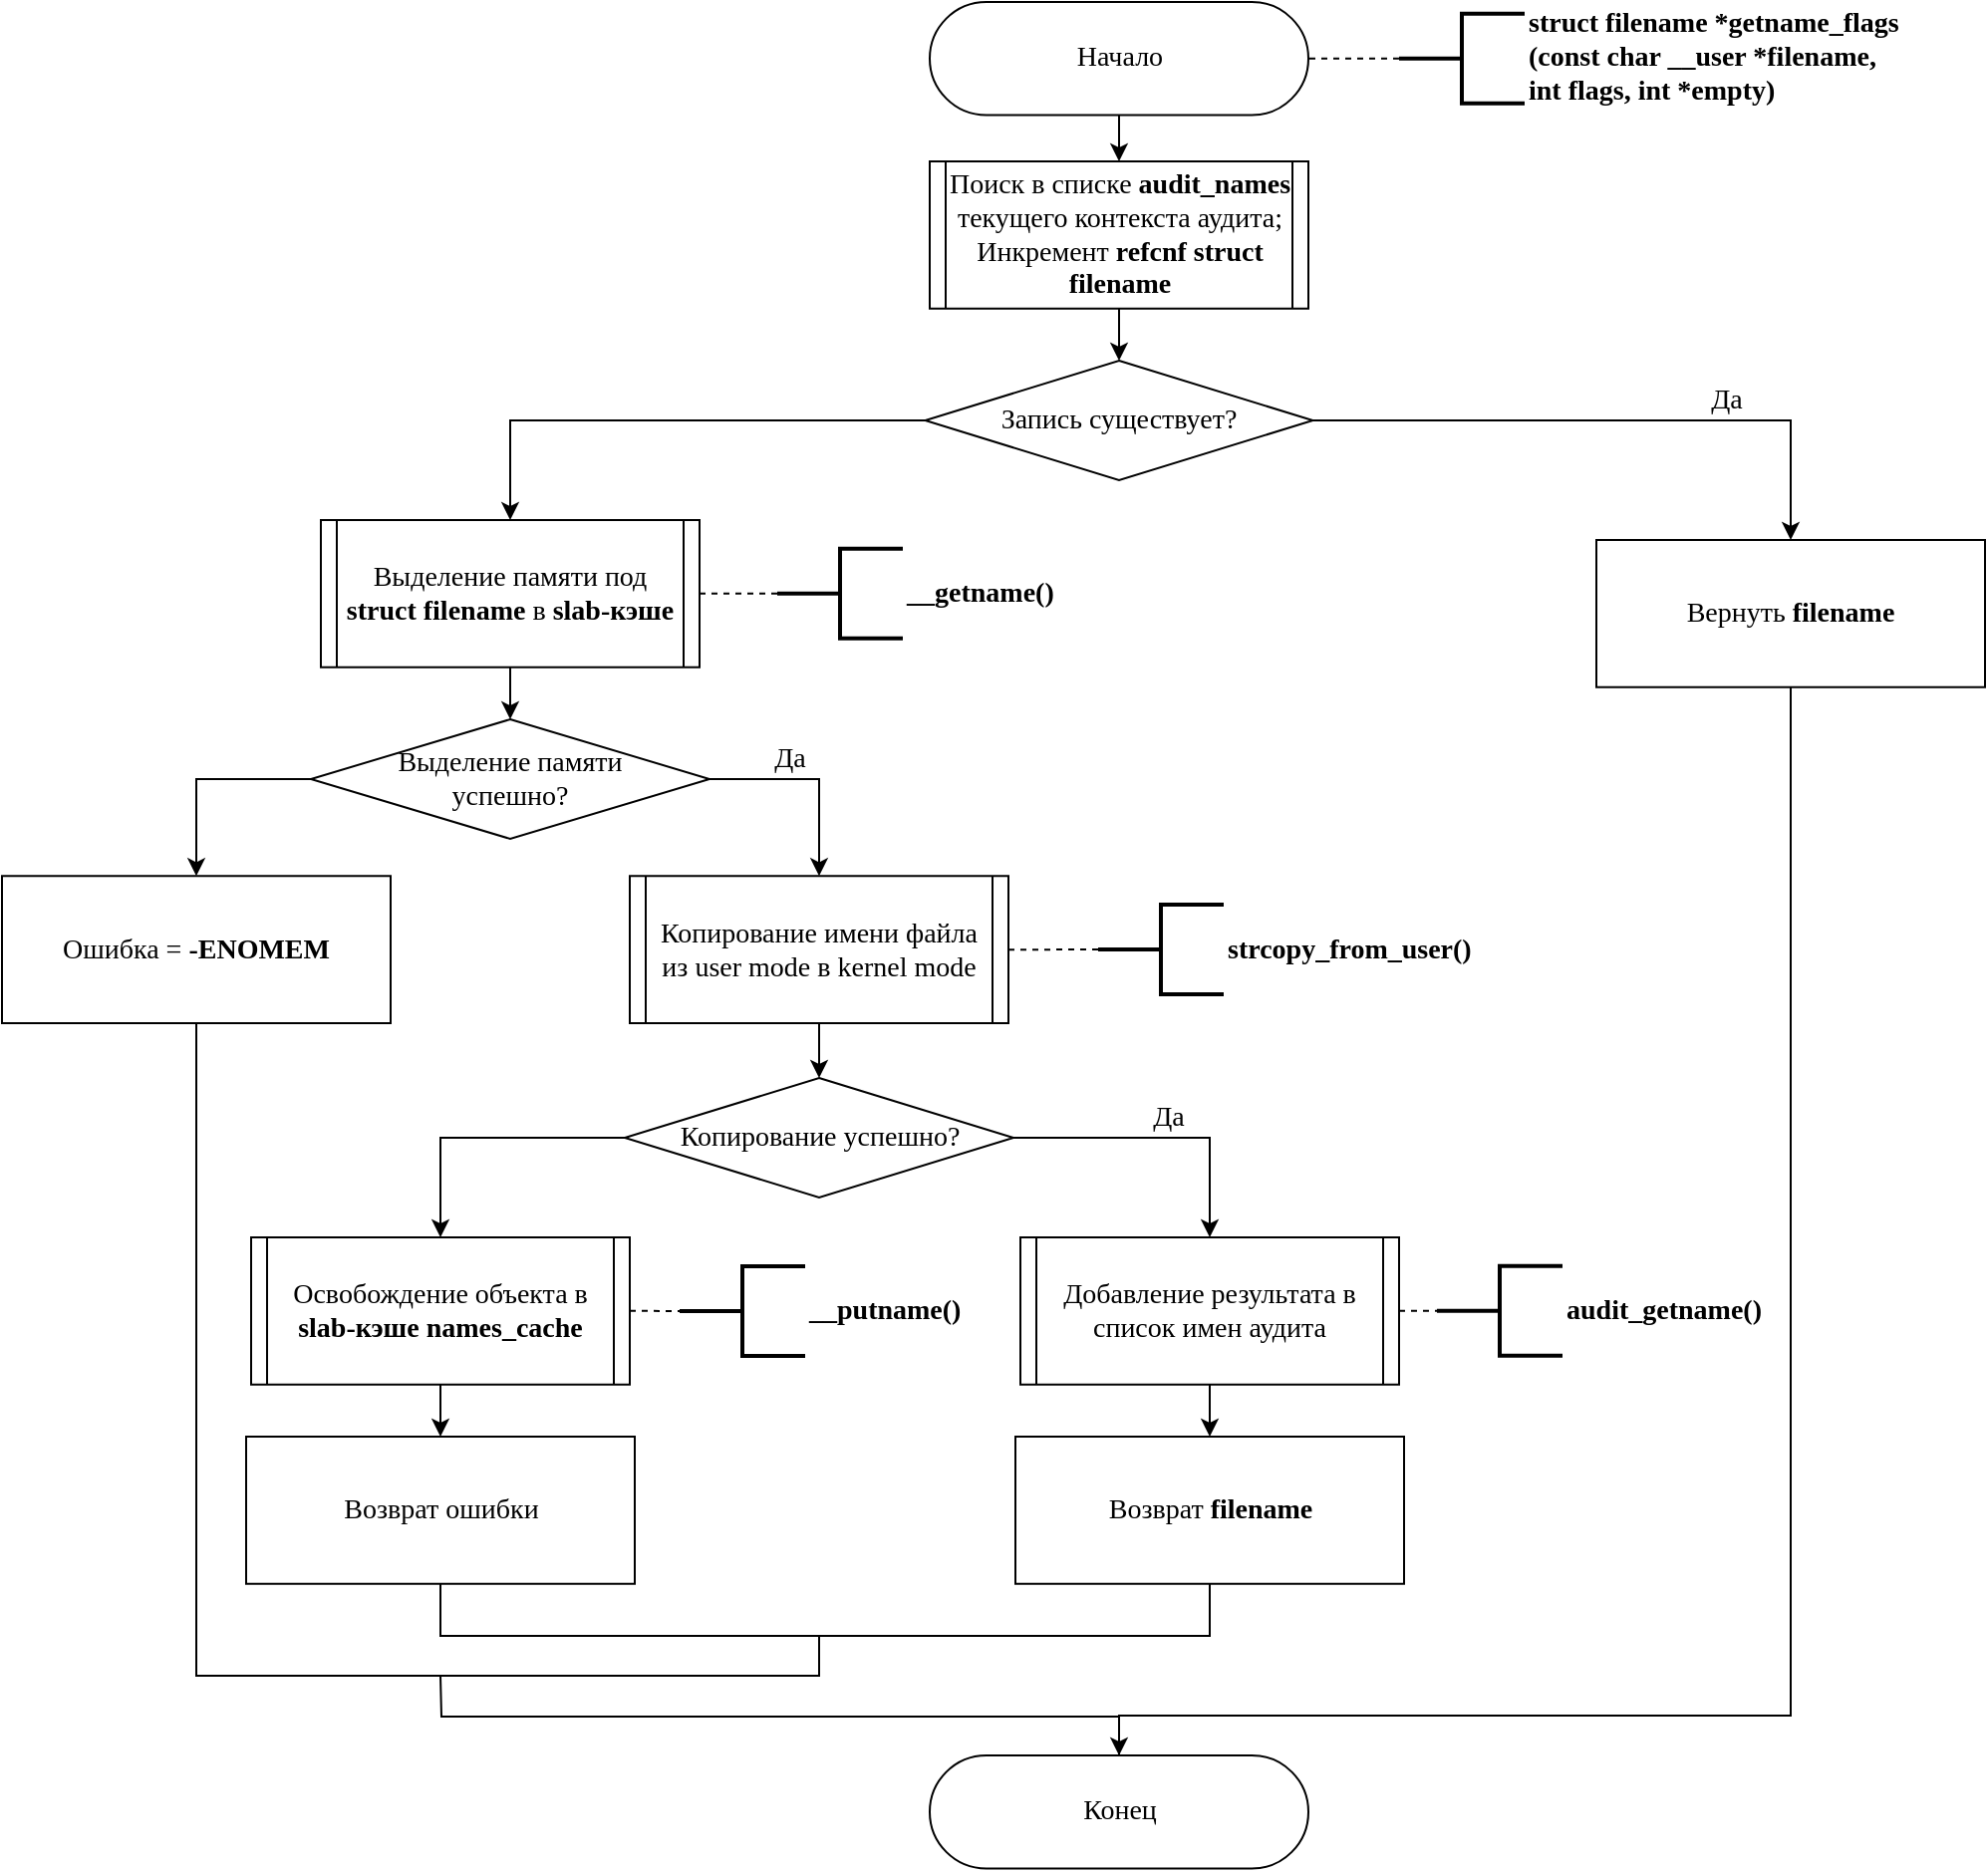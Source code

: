 <mxfile version="18.0.4" type="device"><diagram id="VG-_iBqUfgLZQ8Hg3eT5" name="getname_flags"><mxGraphModel dx="966" dy="589" grid="1" gridSize="10" guides="1" tooltips="1" connect="1" arrows="1" fold="1" page="1" pageScale="1" pageWidth="1100" pageHeight="1000" math="0" shadow="0"><root><mxCell id="ZIw1aEvpNkTJkpe5h712-0"/><mxCell id="ZIw1aEvpNkTJkpe5h712-1" parent="ZIw1aEvpNkTJkpe5h712-0"/><mxCell id="G6E11OSDdEdIpul_Q_sx-7" style="edgeStyle=orthogonalEdgeStyle;rounded=0;orthogonalLoop=1;jettySize=auto;html=1;exitX=0;exitY=0.5;exitDx=0;exitDy=0;exitPerimeter=0;entryX=1;entryY=0.5;entryDx=0;entryDy=0;fontSize=14;endArrow=none;endFill=0;dashed=1;fontFamily=Times New Roman;" parent="ZIw1aEvpNkTJkpe5h712-1" source="G6E11OSDdEdIpul_Q_sx-8" target="8U8YQxH4_gm-y8lawCPQ-0" edge="1"><mxGeometry relative="1" as="geometry"><mxPoint x="726" y="79" as="targetPoint"/></mxGeometry></mxCell><mxCell id="G6E11OSDdEdIpul_Q_sx-8" value="&lt;div style=&quot;font-size: 14px&quot;&gt;&lt;b&gt;struct filename *getname_flags&lt;br style=&quot;font-size: 14px&quot;&gt;(const char __user *filename,&lt;br style=&quot;font-size: 14px&quot;&gt;int flags, int *empty)&lt;/b&gt;&lt;/div&gt;" style="strokeWidth=2;html=1;shape=mxgraph.flowchart.annotation_2;align=left;labelPosition=right;pointerEvents=1;fontSize=14;fontFamily=Times New Roman;" parent="ZIw1aEvpNkTJkpe5h712-1" vertex="1"><mxGeometry x="754" y="37.88" width="63" height="45" as="geometry"/></mxCell><mxCell id="8U8YQxH4_gm-y8lawCPQ-34" style="edgeStyle=orthogonalEdgeStyle;rounded=0;jumpStyle=none;html=1;exitX=0;exitY=0.5;exitDx=0;exitDy=0;entryX=0.5;entryY=0;entryDx=0;entryDy=0;fontFamily=Times New Roman;fontSize=14;fontColor=default;startArrow=none;startFill=0;endArrow=classic;endFill=1;" parent="ZIw1aEvpNkTJkpe5h712-1" source="G6E11OSDdEdIpul_Q_sx-10" target="8U8YQxH4_gm-y8lawCPQ-2" edge="1"><mxGeometry relative="1" as="geometry"/></mxCell><mxCell id="8U8YQxH4_gm-y8lawCPQ-37" style="edgeStyle=orthogonalEdgeStyle;rounded=0;jumpStyle=none;html=1;exitX=1;exitY=0.5;exitDx=0;exitDy=0;fontFamily=Times New Roman;fontSize=14;fontColor=default;startArrow=none;startFill=0;endArrow=classic;endFill=1;" parent="ZIw1aEvpNkTJkpe5h712-1" source="G6E11OSDdEdIpul_Q_sx-10" target="8U8YQxH4_gm-y8lawCPQ-12" edge="1"><mxGeometry relative="1" as="geometry"/></mxCell><mxCell id="G6E11OSDdEdIpul_Q_sx-10" value="Запись существует?" style="rhombus;whiteSpace=wrap;html=1;fontSize=14;fontFamily=Times New Roman;" parent="ZIw1aEvpNkTJkpe5h712-1" vertex="1"><mxGeometry x="516.25" y="212" width="194.5" height="60" as="geometry"/></mxCell><mxCell id="8U8YQxH4_gm-y8lawCPQ-19" style="edgeStyle=orthogonalEdgeStyle;rounded=0;jumpStyle=none;html=1;exitX=1;exitY=0.5;exitDx=0;exitDy=0;entryX=0.5;entryY=0;entryDx=0;entryDy=0;fontFamily=Times New Roman;fontSize=14;fontColor=default;startArrow=none;startFill=0;endArrow=classic;endFill=1;" parent="ZIw1aEvpNkTJkpe5h712-1" source="G6E11OSDdEdIpul_Q_sx-12" target="8U8YQxH4_gm-y8lawCPQ-4" edge="1"><mxGeometry relative="1" as="geometry"/></mxCell><mxCell id="8U8YQxH4_gm-y8lawCPQ-33" style="edgeStyle=orthogonalEdgeStyle;rounded=0;jumpStyle=none;html=1;exitX=0;exitY=0.5;exitDx=0;exitDy=0;entryX=0.5;entryY=0;entryDx=0;entryDy=0;fontFamily=Times New Roman;fontSize=14;fontColor=default;startArrow=none;startFill=0;endArrow=classic;endFill=1;" parent="ZIw1aEvpNkTJkpe5h712-1" source="G6E11OSDdEdIpul_Q_sx-12" target="8U8YQxH4_gm-y8lawCPQ-9" edge="1"><mxGeometry relative="1" as="geometry"/></mxCell><mxCell id="G6E11OSDdEdIpul_Q_sx-12" value="Выделение памяти &lt;br style=&quot;font-size: 14px;&quot;&gt;успешно?" style="rhombus;whiteSpace=wrap;html=1;fontSize=14;fontFamily=Times New Roman;" parent="ZIw1aEvpNkTJkpe5h712-1" vertex="1"><mxGeometry x="208" y="392" width="200" height="60" as="geometry"/></mxCell><mxCell id="8U8YQxH4_gm-y8lawCPQ-22" style="edgeStyle=orthogonalEdgeStyle;rounded=0;jumpStyle=none;html=1;exitX=0;exitY=0.5;exitDx=0;exitDy=0;entryX=0.5;entryY=0;entryDx=0;entryDy=0;fontFamily=Times New Roman;fontSize=14;fontColor=default;startArrow=none;startFill=0;endArrow=classic;endFill=1;" parent="ZIw1aEvpNkTJkpe5h712-1" source="G6E11OSDdEdIpul_Q_sx-15" target="8U8YQxH4_gm-y8lawCPQ-5" edge="1"><mxGeometry relative="1" as="geometry"/></mxCell><mxCell id="8U8YQxH4_gm-y8lawCPQ-28" style="edgeStyle=orthogonalEdgeStyle;rounded=0;jumpStyle=none;html=1;exitX=1;exitY=0.5;exitDx=0;exitDy=0;entryX=0.5;entryY=0;entryDx=0;entryDy=0;fontFamily=Times New Roman;fontSize=14;fontColor=default;startArrow=none;startFill=0;endArrow=classic;endFill=1;" parent="ZIw1aEvpNkTJkpe5h712-1" source="G6E11OSDdEdIpul_Q_sx-15" target="8U8YQxH4_gm-y8lawCPQ-6" edge="1"><mxGeometry relative="1" as="geometry"/></mxCell><mxCell id="G6E11OSDdEdIpul_Q_sx-15" value="Копирование успешно?" style="rhombus;whiteSpace=wrap;html=1;fontSize=14;fontFamily=Times New Roman;" parent="ZIw1aEvpNkTJkpe5h712-1" vertex="1"><mxGeometry x="365.5" y="572" width="195" height="60" as="geometry"/></mxCell><mxCell id="8U7eiWKRMk1Cic8BoR65-0" value="Да" style="text;html=1;align=center;verticalAlign=middle;resizable=0;points=[];autosize=1;fontSize=14;fontFamily=Times New Roman;" parent="ZIw1aEvpNkTJkpe5h712-1" vertex="1"><mxGeometry x="903" y="222" width="30" height="20" as="geometry"/></mxCell><mxCell id="8U7eiWKRMk1Cic8BoR65-1" value="Да" style="text;html=1;align=center;verticalAlign=middle;resizable=0;points=[];autosize=1;fontSize=14;fontFamily=Times New Roman;" parent="ZIw1aEvpNkTJkpe5h712-1" vertex="1"><mxGeometry x="433" y="402" width="30" height="20" as="geometry"/></mxCell><mxCell id="8U7eiWKRMk1Cic8BoR65-2" value="Да" style="text;html=1;align=center;verticalAlign=middle;resizable=0;points=[];autosize=1;fontSize=14;fontFamily=Times New Roman;" parent="ZIw1aEvpNkTJkpe5h712-1" vertex="1"><mxGeometry x="623" y="582" width="30" height="20" as="geometry"/></mxCell><mxCell id="FlxPmaIYKybD_5-7Dpzy-0" value="&lt;div style=&quot;font-size: 14px&quot;&gt;&lt;b&gt;strcopy_from_user()&lt;/b&gt;&lt;/div&gt;" style="strokeWidth=2;html=1;shape=mxgraph.flowchart.annotation_2;align=left;labelPosition=right;pointerEvents=1;fontSize=14;fontFamily=Times New Roman;" parent="ZIw1aEvpNkTJkpe5h712-1" vertex="1"><mxGeometry x="603" y="485.06" width="63" height="45" as="geometry"/></mxCell><mxCell id="QgBoUjykjHejVtwEjVKI-0" value="&lt;div style=&quot;font-size: 14px&quot;&gt;&lt;b&gt;__getname()&lt;/b&gt;&lt;/div&gt;" style="strokeWidth=2;html=1;shape=mxgraph.flowchart.annotation_2;align=left;labelPosition=right;pointerEvents=1;fontSize=14;fontFamily=Times New Roman;" parent="ZIw1aEvpNkTJkpe5h712-1" vertex="1"><mxGeometry x="442" y="306.43" width="63" height="45" as="geometry"/></mxCell><mxCell id="8U8YQxH4_gm-y8lawCPQ-14" style="edgeStyle=orthogonalEdgeStyle;rounded=0;jumpStyle=none;html=1;exitX=0.5;exitY=1;exitDx=0;exitDy=0;entryX=0.5;entryY=0;entryDx=0;entryDy=0;fontFamily=Times New Roman;fontSize=14;fontColor=default;startArrow=none;startFill=0;endArrow=classic;endFill=1;" parent="ZIw1aEvpNkTJkpe5h712-1" source="8U8YQxH4_gm-y8lawCPQ-0" target="8U8YQxH4_gm-y8lawCPQ-1" edge="1"><mxGeometry relative="1" as="geometry"/></mxCell><mxCell id="8U8YQxH4_gm-y8lawCPQ-0" value="Начало" style="rounded=1;whiteSpace=wrap;html=1;arcSize=50;fontSize=14;fontFamily=Times New Roman;" parent="ZIw1aEvpNkTJkpe5h712-1" vertex="1"><mxGeometry x="518.5" y="32" width="190" height="56.75" as="geometry"/></mxCell><mxCell id="8U8YQxH4_gm-y8lawCPQ-16" style="edgeStyle=orthogonalEdgeStyle;rounded=0;jumpStyle=none;html=1;exitX=0.5;exitY=1;exitDx=0;exitDy=0;entryX=0.5;entryY=0;entryDx=0;entryDy=0;fontFamily=Times New Roman;fontSize=14;fontColor=default;startArrow=none;startFill=0;endArrow=classic;endFill=1;" parent="ZIw1aEvpNkTJkpe5h712-1" source="8U8YQxH4_gm-y8lawCPQ-1" target="G6E11OSDdEdIpul_Q_sx-10" edge="1"><mxGeometry relative="1" as="geometry"/></mxCell><mxCell id="8U8YQxH4_gm-y8lawCPQ-1" value="Поиск в списке &lt;b&gt;audit_names&lt;/b&gt; текущего контекста аудита; Инкремент &lt;b&gt;refcnf&lt;/b&gt;&amp;nbsp;&lt;b&gt;struct&lt;/b&gt; &lt;b&gt;filename&lt;/b&gt;" style="shape=process;whiteSpace=wrap;html=1;backgroundOutline=1;fontSize=14;size=0.042;fontFamily=Times New Roman;" parent="ZIw1aEvpNkTJkpe5h712-1" vertex="1"><mxGeometry x="518.5" y="112" width="190" height="73.87" as="geometry"/></mxCell><mxCell id="8U8YQxH4_gm-y8lawCPQ-17" style="edgeStyle=orthogonalEdgeStyle;rounded=0;jumpStyle=none;html=1;exitX=1;exitY=0.5;exitDx=0;exitDy=0;entryX=0;entryY=0.5;entryDx=0;entryDy=0;entryPerimeter=0;fontFamily=Times New Roman;fontSize=14;fontColor=default;startArrow=none;startFill=0;endArrow=none;endFill=0;dashed=1;" parent="ZIw1aEvpNkTJkpe5h712-1" source="8U8YQxH4_gm-y8lawCPQ-2" target="QgBoUjykjHejVtwEjVKI-0" edge="1"><mxGeometry relative="1" as="geometry"/></mxCell><mxCell id="8U8YQxH4_gm-y8lawCPQ-18" style="edgeStyle=orthogonalEdgeStyle;rounded=0;jumpStyle=none;html=1;exitX=0.5;exitY=1;exitDx=0;exitDy=0;entryX=0.5;entryY=0;entryDx=0;entryDy=0;fontFamily=Times New Roman;fontSize=14;fontColor=default;startArrow=none;startFill=0;endArrow=classic;endFill=1;" parent="ZIw1aEvpNkTJkpe5h712-1" source="8U8YQxH4_gm-y8lawCPQ-2" target="G6E11OSDdEdIpul_Q_sx-12" edge="1"><mxGeometry relative="1" as="geometry"/></mxCell><mxCell id="8U8YQxH4_gm-y8lawCPQ-2" value="Выделение памяти под &lt;b&gt;struct filename&lt;/b&gt; в &lt;b&gt;slab-кэше&lt;/b&gt;" style="shape=process;whiteSpace=wrap;html=1;backgroundOutline=1;fontSize=14;size=0.042;fontFamily=Times New Roman;" parent="ZIw1aEvpNkTJkpe5h712-1" vertex="1"><mxGeometry x="213" y="292" width="190" height="73.87" as="geometry"/></mxCell><mxCell id="8U8YQxH4_gm-y8lawCPQ-20" style="edgeStyle=orthogonalEdgeStyle;rounded=0;jumpStyle=none;html=1;exitX=1;exitY=0.5;exitDx=0;exitDy=0;entryX=0;entryY=0.5;entryDx=0;entryDy=0;entryPerimeter=0;fontFamily=Times New Roman;fontSize=14;fontColor=default;startArrow=none;startFill=0;endArrow=none;endFill=0;dashed=1;" parent="ZIw1aEvpNkTJkpe5h712-1" source="8U8YQxH4_gm-y8lawCPQ-4" target="FlxPmaIYKybD_5-7Dpzy-0" edge="1"><mxGeometry relative="1" as="geometry"/></mxCell><mxCell id="8U8YQxH4_gm-y8lawCPQ-21" style="edgeStyle=orthogonalEdgeStyle;rounded=0;jumpStyle=none;html=1;exitX=0.5;exitY=1;exitDx=0;exitDy=0;entryX=0.5;entryY=0;entryDx=0;entryDy=0;fontFamily=Times New Roman;fontSize=14;fontColor=default;startArrow=none;startFill=0;endArrow=classic;endFill=1;" parent="ZIw1aEvpNkTJkpe5h712-1" source="8U8YQxH4_gm-y8lawCPQ-4" target="G6E11OSDdEdIpul_Q_sx-15" edge="1"><mxGeometry relative="1" as="geometry"/></mxCell><mxCell id="8U8YQxH4_gm-y8lawCPQ-4" value="Копирование имени файла из user mode в kernel mode" style="shape=process;whiteSpace=wrap;html=1;backgroundOutline=1;fontSize=14;size=0.042;fontFamily=Times New Roman;" parent="ZIw1aEvpNkTJkpe5h712-1" vertex="1"><mxGeometry x="368" y="470.63" width="190" height="73.87" as="geometry"/></mxCell><mxCell id="8U8YQxH4_gm-y8lawCPQ-24" style="edgeStyle=orthogonalEdgeStyle;rounded=0;jumpStyle=none;html=1;exitX=1;exitY=0.5;exitDx=0;exitDy=0;entryX=0;entryY=0.5;entryDx=0;entryDy=0;entryPerimeter=0;fontFamily=Times New Roman;fontSize=14;fontColor=default;startArrow=none;startFill=0;endArrow=none;endFill=0;dashed=1;" parent="ZIw1aEvpNkTJkpe5h712-1" source="8U8YQxH4_gm-y8lawCPQ-5" target="8U8YQxH4_gm-y8lawCPQ-23" edge="1"><mxGeometry relative="1" as="geometry"/></mxCell><mxCell id="8U8YQxH4_gm-y8lawCPQ-27" style="edgeStyle=orthogonalEdgeStyle;rounded=0;jumpStyle=none;html=1;exitX=0.5;exitY=1;exitDx=0;exitDy=0;entryX=0.5;entryY=0;entryDx=0;entryDy=0;fontFamily=Times New Roman;fontSize=14;fontColor=default;startArrow=none;startFill=0;endArrow=classic;endFill=1;" parent="ZIw1aEvpNkTJkpe5h712-1" source="8U8YQxH4_gm-y8lawCPQ-5" target="8U8YQxH4_gm-y8lawCPQ-8" edge="1"><mxGeometry relative="1" as="geometry"/></mxCell><mxCell id="8U8YQxH4_gm-y8lawCPQ-5" value="Освобождение объекта в &lt;b&gt;slab-кэше&lt;/b&gt; &lt;b&gt;names_cache&lt;/b&gt;" style="shape=process;whiteSpace=wrap;html=1;backgroundOutline=1;fontSize=14;size=0.042;fontFamily=Times New Roman;" parent="ZIw1aEvpNkTJkpe5h712-1" vertex="1"><mxGeometry x="178" y="652" width="190" height="73.87" as="geometry"/></mxCell><mxCell id="8U8YQxH4_gm-y8lawCPQ-30" style="edgeStyle=orthogonalEdgeStyle;rounded=0;jumpStyle=none;html=1;exitX=1;exitY=0.5;exitDx=0;exitDy=0;entryX=0;entryY=0.5;entryDx=0;entryDy=0;entryPerimeter=0;fontFamily=Times New Roman;fontSize=14;fontColor=default;startArrow=none;startFill=0;endArrow=none;endFill=0;dashed=1;" parent="ZIw1aEvpNkTJkpe5h712-1" source="8U8YQxH4_gm-y8lawCPQ-6" target="8U8YQxH4_gm-y8lawCPQ-29" edge="1"><mxGeometry relative="1" as="geometry"/></mxCell><mxCell id="8U8YQxH4_gm-y8lawCPQ-32" style="edgeStyle=orthogonalEdgeStyle;rounded=0;jumpStyle=none;html=1;exitX=0.5;exitY=1;exitDx=0;exitDy=0;entryX=0.5;entryY=0;entryDx=0;entryDy=0;fontFamily=Times New Roman;fontSize=14;fontColor=default;startArrow=none;startFill=0;endArrow=classic;endFill=1;" parent="ZIw1aEvpNkTJkpe5h712-1" source="8U8YQxH4_gm-y8lawCPQ-6" target="8U8YQxH4_gm-y8lawCPQ-7" edge="1"><mxGeometry relative="1" as="geometry"/></mxCell><mxCell id="8U8YQxH4_gm-y8lawCPQ-6" value="&lt;span&gt;Добавление результата в список имен аудита&lt;/span&gt;" style="shape=process;whiteSpace=wrap;html=1;backgroundOutline=1;fontSize=14;size=0.042;fontFamily=Times New Roman;" parent="ZIw1aEvpNkTJkpe5h712-1" vertex="1"><mxGeometry x="564" y="652" width="190" height="73.87" as="geometry"/></mxCell><mxCell id="8U8YQxH4_gm-y8lawCPQ-7" value="Возврат &lt;b&gt;filename&lt;/b&gt;" style="rounded=0;whiteSpace=wrap;html=1;fontSize=14;fontFamily=Times New Roman;" parent="ZIw1aEvpNkTJkpe5h712-1" vertex="1"><mxGeometry x="561.5" y="752" width="195" height="73.87" as="geometry"/></mxCell><mxCell id="8U8YQxH4_gm-y8lawCPQ-35" style="edgeStyle=orthogonalEdgeStyle;rounded=0;jumpStyle=none;html=1;exitX=0.5;exitY=1;exitDx=0;exitDy=0;entryX=0.5;entryY=1;entryDx=0;entryDy=0;fontFamily=Times New Roman;fontSize=14;fontColor=default;startArrow=none;startFill=0;endArrow=none;endFill=0;" parent="ZIw1aEvpNkTJkpe5h712-1" source="8U8YQxH4_gm-y8lawCPQ-8" target="8U8YQxH4_gm-y8lawCPQ-7" edge="1"><mxGeometry relative="1" as="geometry"><Array as="points"><mxPoint x="273" y="852"/><mxPoint x="659" y="852"/></Array></mxGeometry></mxCell><mxCell id="8U8YQxH4_gm-y8lawCPQ-8" value="Возврат ошибки" style="rounded=0;whiteSpace=wrap;html=1;fontSize=14;fontFamily=Times New Roman;" parent="ZIw1aEvpNkTJkpe5h712-1" vertex="1"><mxGeometry x="175.5" y="752" width="195" height="73.87" as="geometry"/></mxCell><mxCell id="8U8YQxH4_gm-y8lawCPQ-36" style="edgeStyle=orthogonalEdgeStyle;rounded=0;jumpStyle=none;html=1;exitX=0.5;exitY=1;exitDx=0;exitDy=0;fontFamily=Times New Roman;fontSize=14;fontColor=default;startArrow=none;startFill=0;endArrow=none;endFill=0;" parent="ZIw1aEvpNkTJkpe5h712-1" source="8U8YQxH4_gm-y8lawCPQ-9" edge="1"><mxGeometry relative="1" as="geometry"><mxPoint x="463" y="852" as="targetPoint"/><Array as="points"><mxPoint x="151" y="872"/><mxPoint x="463" y="872"/></Array></mxGeometry></mxCell><mxCell id="8U8YQxH4_gm-y8lawCPQ-9" value="Ошибка = &lt;b&gt;-ENOMEM&lt;/b&gt;" style="rounded=0;whiteSpace=wrap;html=1;fontSize=14;fontFamily=Times New Roman;" parent="ZIw1aEvpNkTJkpe5h712-1" vertex="1"><mxGeometry x="53" y="470.63" width="195" height="73.87" as="geometry"/></mxCell><mxCell id="8U8YQxH4_gm-y8lawCPQ-39" style="edgeStyle=orthogonalEdgeStyle;rounded=0;jumpStyle=none;html=1;exitX=0.5;exitY=1;exitDx=0;exitDy=0;entryX=0.5;entryY=0;entryDx=0;entryDy=0;fontFamily=Times New Roman;fontSize=14;fontColor=default;startArrow=none;startFill=0;endArrow=classic;endFill=1;" parent="ZIw1aEvpNkTJkpe5h712-1" source="8U8YQxH4_gm-y8lawCPQ-12" target="8U8YQxH4_gm-y8lawCPQ-13" edge="1"><mxGeometry relative="1" as="geometry"><Array as="points"><mxPoint x="951" y="892"/><mxPoint x="614" y="892"/></Array></mxGeometry></mxCell><mxCell id="8U8YQxH4_gm-y8lawCPQ-12" value="Вернуть &lt;b&gt;filename&lt;/b&gt;" style="rounded=0;whiteSpace=wrap;html=1;fontSize=14;fontFamily=Times New Roman;" parent="ZIw1aEvpNkTJkpe5h712-1" vertex="1"><mxGeometry x="853" y="302.0" width="195" height="73.87" as="geometry"/></mxCell><mxCell id="8U8YQxH4_gm-y8lawCPQ-40" style="edgeStyle=orthogonalEdgeStyle;rounded=0;jumpStyle=none;html=1;exitX=0.5;exitY=0;exitDx=0;exitDy=0;fontFamily=Times New Roman;fontSize=14;fontColor=default;startArrow=none;startFill=0;endArrow=none;endFill=0;" parent="ZIw1aEvpNkTJkpe5h712-1" source="8U8YQxH4_gm-y8lawCPQ-13" edge="1"><mxGeometry relative="1" as="geometry"><mxPoint x="273" y="872" as="targetPoint"/></mxGeometry></mxCell><mxCell id="8U8YQxH4_gm-y8lawCPQ-13" value="Конец" style="rounded=1;whiteSpace=wrap;html=1;arcSize=50;fontSize=14;fontFamily=Times New Roman;" parent="ZIw1aEvpNkTJkpe5h712-1" vertex="1"><mxGeometry x="518.5" y="912" width="190" height="56.75" as="geometry"/></mxCell><mxCell id="8U8YQxH4_gm-y8lawCPQ-23" value="&lt;div style=&quot;font-size: 14px&quot;&gt;&lt;b&gt;__putname()&lt;/b&gt;&lt;/div&gt;" style="strokeWidth=2;html=1;shape=mxgraph.flowchart.annotation_2;align=left;labelPosition=right;pointerEvents=1;fontSize=14;fontFamily=Times New Roman;" parent="ZIw1aEvpNkTJkpe5h712-1" vertex="1"><mxGeometry x="393" y="666.44" width="63" height="45" as="geometry"/></mxCell><mxCell id="8U8YQxH4_gm-y8lawCPQ-29" value="&lt;div style=&quot;font-size: 14px&quot;&gt;&lt;b&gt;audit_getname()&lt;/b&gt;&lt;/div&gt;" style="strokeWidth=2;html=1;shape=mxgraph.flowchart.annotation_2;align=left;labelPosition=right;pointerEvents=1;fontSize=14;fontFamily=Times New Roman;" parent="ZIw1aEvpNkTJkpe5h712-1" vertex="1"><mxGeometry x="773" y="666.43" width="63" height="45" as="geometry"/></mxCell></root></mxGraphModel></diagram></mxfile>